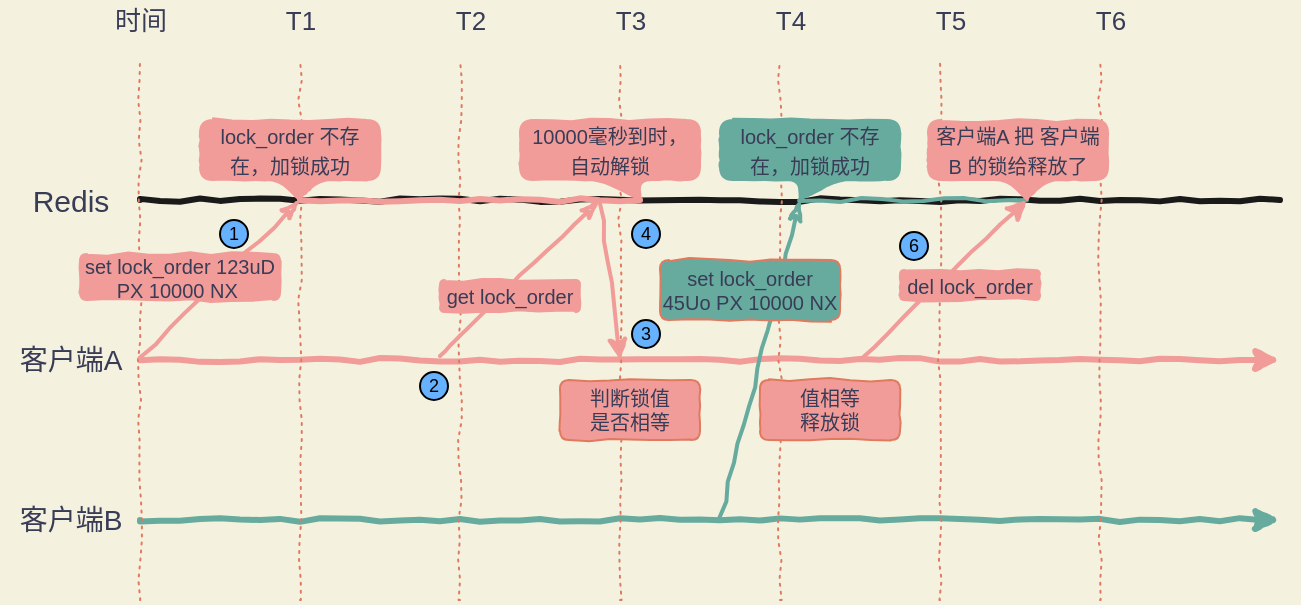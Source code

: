 <mxfile version="14.1.1" type="github">
  <diagram id="UJtLfIB6DYda1RLiv4Zx" name="Page-1">
    <mxGraphModel dx="815" dy="468" grid="1" gridSize="10" guides="1" tooltips="1" connect="1" arrows="1" fold="1" page="1" pageScale="1" pageWidth="1169" pageHeight="827" background="#F4F1DE" math="0" shadow="0">
      <root>
        <mxCell id="0" />
        <mxCell id="1" parent="0" />
        <mxCell id="1k8U-JNSFX3r7dmcErmA-2" value="" style="endArrow=none;html=1;strokeWidth=3;fontSize=10;comic=1;labelBackgroundColor=#F4F1DE;fontColor=#393C56;strokeColor=#1A1A1A;" edge="1" parent="1">
          <mxGeometry width="50" height="50" relative="1" as="geometry">
            <mxPoint x="160" y="360" as="sourcePoint" />
            <mxPoint x="730" y="360" as="targetPoint" />
          </mxGeometry>
        </mxCell>
        <mxCell id="1k8U-JNSFX3r7dmcErmA-3" value="&lt;font style=&quot;font-size: 15px&quot;&gt;Redis&lt;/font&gt;" style="text;html=1;align=center;verticalAlign=middle;resizable=0;points=[];autosize=1;fontSize=10;comic=1;fontColor=#393C56;" vertex="1" parent="1">
          <mxGeometry x="100" y="350" width="50" height="20" as="geometry" />
        </mxCell>
        <mxCell id="1k8U-JNSFX3r7dmcErmA-4" value="" style="endArrow=classic;html=1;strokeWidth=3;fontSize=10;comic=1;labelBackgroundColor=#F4F1DE;fontColor=#393C56;strokeColor=#F19C99;" edge="1" parent="1">
          <mxGeometry width="50" height="50" relative="1" as="geometry">
            <mxPoint x="160" y="440" as="sourcePoint" />
            <mxPoint x="730" y="440" as="targetPoint" />
          </mxGeometry>
        </mxCell>
        <mxCell id="1k8U-JNSFX3r7dmcErmA-5" value="" style="endArrow=classic;html=1;strokeWidth=3;fontSize=10;comic=1;labelBackgroundColor=#F4F1DE;fontColor=#393C56;strokeColor=#67AB9F;" edge="1" parent="1">
          <mxGeometry width="50" height="50" relative="1" as="geometry">
            <mxPoint x="160" y="520" as="sourcePoint" />
            <mxPoint x="730" y="520" as="targetPoint" />
          </mxGeometry>
        </mxCell>
        <mxCell id="1k8U-JNSFX3r7dmcErmA-6" value="&lt;span style=&quot;font-size: 14px&quot;&gt;客户端A&lt;/span&gt;" style="text;html=1;align=center;verticalAlign=middle;resizable=0;points=[];autosize=1;fontSize=10;comic=1;fontColor=#393C56;" vertex="1" parent="1">
          <mxGeometry x="90" y="430" width="70" height="20" as="geometry" />
        </mxCell>
        <mxCell id="1k8U-JNSFX3r7dmcErmA-7" value="&lt;span style=&quot;font-size: 14px&quot;&gt;客户端B&lt;/span&gt;" style="text;html=1;align=center;verticalAlign=middle;resizable=0;points=[];autosize=1;fontSize=10;comic=1;fontColor=#393C56;" vertex="1" parent="1">
          <mxGeometry x="90" y="510" width="70" height="20" as="geometry" />
        </mxCell>
        <mxCell id="1k8U-JNSFX3r7dmcErmA-8" value="" style="endArrow=none;dashed=1;html=1;dashPattern=1 3;strokeWidth=1;fontSize=10;comic=1;labelBackgroundColor=#F4F1DE;strokeColor=#E07A5F;fontColor=#393C56;" edge="1" parent="1">
          <mxGeometry width="50" height="50" relative="1" as="geometry">
            <mxPoint x="160" y="560" as="sourcePoint" />
            <mxPoint x="160" y="290" as="targetPoint" />
          </mxGeometry>
        </mxCell>
        <mxCell id="1k8U-JNSFX3r7dmcErmA-9" value="" style="endArrow=none;dashed=1;html=1;dashPattern=1 3;strokeWidth=1;fontSize=10;comic=1;labelBackgroundColor=#F4F1DE;strokeColor=#E07A5F;fontColor=#393C56;" edge="1" parent="1">
          <mxGeometry width="50" height="50" relative="1" as="geometry">
            <mxPoint x="240" y="560" as="sourcePoint" />
            <mxPoint x="240" y="290" as="targetPoint" />
          </mxGeometry>
        </mxCell>
        <mxCell id="1k8U-JNSFX3r7dmcErmA-10" value="" style="endArrow=none;dashed=1;html=1;dashPattern=1 3;strokeWidth=1;fontSize=10;comic=1;labelBackgroundColor=#F4F1DE;strokeColor=#E07A5F;fontColor=#393C56;" edge="1" parent="1">
          <mxGeometry width="50" height="50" relative="1" as="geometry">
            <mxPoint x="320" y="560" as="sourcePoint" />
            <mxPoint x="320" y="290" as="targetPoint" />
          </mxGeometry>
        </mxCell>
        <mxCell id="1k8U-JNSFX3r7dmcErmA-11" value="" style="endArrow=none;dashed=1;html=1;dashPattern=1 3;strokeWidth=1;fontSize=10;comic=1;labelBackgroundColor=#F4F1DE;strokeColor=#E07A5F;fontColor=#393C56;" edge="1" parent="1">
          <mxGeometry width="50" height="50" relative="1" as="geometry">
            <mxPoint x="560" y="560" as="sourcePoint" />
            <mxPoint x="560" y="290" as="targetPoint" />
          </mxGeometry>
        </mxCell>
        <mxCell id="1k8U-JNSFX3r7dmcErmA-12" value="" style="endArrow=none;dashed=1;html=1;dashPattern=1 3;strokeWidth=1;fontSize=10;comic=1;labelBackgroundColor=#F4F1DE;strokeColor=#E07A5F;fontColor=#393C56;" edge="1" parent="1">
          <mxGeometry width="50" height="50" relative="1" as="geometry">
            <mxPoint x="400" y="560" as="sourcePoint" />
            <mxPoint x="400" y="290" as="targetPoint" />
          </mxGeometry>
        </mxCell>
        <mxCell id="1k8U-JNSFX3r7dmcErmA-13" value="" style="endArrow=none;dashed=1;html=1;dashPattern=1 3;strokeWidth=1;fontSize=10;comic=1;labelBackgroundColor=#F4F1DE;strokeColor=#E07A5F;fontColor=#393C56;" edge="1" parent="1">
          <mxGeometry width="50" height="50" relative="1" as="geometry">
            <mxPoint x="480" y="560" as="sourcePoint" />
            <mxPoint x="480" y="290" as="targetPoint" />
          </mxGeometry>
        </mxCell>
        <mxCell id="1k8U-JNSFX3r7dmcErmA-14" value="" style="endArrow=none;dashed=1;html=1;dashPattern=1 3;strokeWidth=1;fontSize=10;comic=1;labelBackgroundColor=#F4F1DE;strokeColor=#E07A5F;fontColor=#393C56;" edge="1" parent="1">
          <mxGeometry width="50" height="50" relative="1" as="geometry">
            <mxPoint x="640" y="560" as="sourcePoint" />
            <mxPoint x="640" y="290" as="targetPoint" />
          </mxGeometry>
        </mxCell>
        <mxCell id="1k8U-JNSFX3r7dmcErmA-15" value="&lt;font style=&quot;font-size: 13px&quot;&gt;时间&lt;/font&gt;" style="text;html=1;align=center;verticalAlign=middle;resizable=0;points=[];autosize=1;fontSize=10;comic=1;fontColor=#393C56;" vertex="1" parent="1">
          <mxGeometry x="140" y="260" width="40" height="20" as="geometry" />
        </mxCell>
        <mxCell id="1k8U-JNSFX3r7dmcErmA-16" value="&lt;font size=&quot;2&quot;&gt;T1&lt;/font&gt;" style="text;html=1;align=center;verticalAlign=middle;resizable=0;points=[];autosize=1;fontSize=10;comic=1;fontColor=#393C56;" vertex="1" parent="1">
          <mxGeometry x="225" y="260" width="30" height="20" as="geometry" />
        </mxCell>
        <mxCell id="1k8U-JNSFX3r7dmcErmA-17" value="&lt;font size=&quot;2&quot;&gt;T2&lt;/font&gt;" style="text;html=1;align=center;verticalAlign=middle;resizable=0;points=[];autosize=1;fontSize=10;comic=1;fontColor=#393C56;" vertex="1" parent="1">
          <mxGeometry x="310" y="260" width="30" height="20" as="geometry" />
        </mxCell>
        <mxCell id="1k8U-JNSFX3r7dmcErmA-18" value="&lt;font size=&quot;2&quot;&gt;T3&lt;/font&gt;" style="text;html=1;align=center;verticalAlign=middle;resizable=0;points=[];autosize=1;fontSize=10;comic=1;fontColor=#393C56;" vertex="1" parent="1">
          <mxGeometry x="390" y="260" width="30" height="20" as="geometry" />
        </mxCell>
        <mxCell id="1k8U-JNSFX3r7dmcErmA-19" value="&lt;font size=&quot;2&quot;&gt;T4&lt;/font&gt;" style="text;html=1;align=center;verticalAlign=middle;resizable=0;points=[];autosize=1;fontSize=10;comic=1;fontColor=#393C56;" vertex="1" parent="1">
          <mxGeometry x="470" y="260" width="30" height="20" as="geometry" />
        </mxCell>
        <mxCell id="1k8U-JNSFX3r7dmcErmA-20" value="&lt;font size=&quot;2&quot;&gt;T5&lt;/font&gt;" style="text;html=1;align=center;verticalAlign=middle;resizable=0;points=[];autosize=1;fontSize=10;comic=1;fontColor=#393C56;" vertex="1" parent="1">
          <mxGeometry x="550" y="260" width="30" height="20" as="geometry" />
        </mxCell>
        <mxCell id="1k8U-JNSFX3r7dmcErmA-21" value="&lt;font size=&quot;2&quot;&gt;T6&lt;/font&gt;" style="text;html=1;align=center;verticalAlign=middle;resizable=0;points=[];autosize=1;fontSize=10;comic=1;fontColor=#393C56;" vertex="1" parent="1">
          <mxGeometry x="630" y="260" width="30" height="20" as="geometry" />
        </mxCell>
        <mxCell id="1k8U-JNSFX3r7dmcErmA-22" value="" style="endArrow=classicThin;html=1;strokeWidth=2;fontSize=10;endFill=0;comic=1;labelBackgroundColor=#F4F1DE;fontColor=#393C56;strokeColor=#67AB9F;" edge="1" parent="1">
          <mxGeometry width="50" height="50" relative="1" as="geometry">
            <mxPoint x="450" y="520" as="sourcePoint" />
            <mxPoint x="490" y="360" as="targetPoint" />
          </mxGeometry>
        </mxCell>
        <mxCell id="1k8U-JNSFX3r7dmcErmA-23" value="" style="endArrow=classicThin;html=1;strokeWidth=2;fontSize=10;endFill=0;comic=1;labelBackgroundColor=#F4F1DE;fontColor=#393C56;strokeColor=#F19C99;" edge="1" parent="1">
          <mxGeometry width="50" height="50" relative="1" as="geometry">
            <mxPoint x="310" y="438" as="sourcePoint" />
            <mxPoint x="390" y="360" as="targetPoint" />
            <Array as="points">
              <mxPoint x="330" y="418" />
            </Array>
          </mxGeometry>
        </mxCell>
        <mxCell id="1k8U-JNSFX3r7dmcErmA-24" value="" style="endArrow=classicThin;html=1;strokeWidth=2;fontSize=10;endFill=0;comic=1;labelBackgroundColor=#F4F1DE;fontColor=#393C56;strokeColor=#F19C99;" edge="1" parent="1">
          <mxGeometry width="50" height="50" relative="1" as="geometry">
            <mxPoint x="160" y="439" as="sourcePoint" />
            <mxPoint x="240" y="360" as="targetPoint" />
          </mxGeometry>
        </mxCell>
        <mxCell id="1k8U-JNSFX3r7dmcErmA-31" value="&lt;font style=&quot;font-size: 10px&quot;&gt;set lock_order 123uD PX 10000 NX&amp;nbsp;&lt;/font&gt;" style="rounded=1;whiteSpace=wrap;html=1;shadow=0;labelBackgroundColor=none;fontSize=10;align=center;comic=1;fontColor=#393C56;strokeColor=#F19C99;fillColor=#F19C99;" vertex="1" parent="1">
          <mxGeometry x="130" y="387" width="100" height="23" as="geometry" />
        </mxCell>
        <mxCell id="1k8U-JNSFX3r7dmcErmA-34" value="&lt;font style=&quot;font-size: 10px&quot;&gt;lock_order 不存在，加锁成功&lt;/font&gt;" style="shape=callout;whiteSpace=wrap;html=1;perimeter=calloutPerimeter;rounded=1;sketch=0;fontColor=#393C56;position2=0.55;comic=1;noLabel=0;base=20;size=10;position=0.44;arcSize=13;strokeColor=#F19C99;fillColor=#F19C99;" vertex="1" parent="1">
          <mxGeometry x="190" y="320" width="90" height="40" as="geometry" />
        </mxCell>
        <mxCell id="1k8U-JNSFX3r7dmcErmA-41" value="" style="endArrow=none;html=1;strokeWidth=3;fillColor=#F2CC8F;fontColor=#393C56;strokeColor=#F19C99;comic=1;" edge="1" parent="1">
          <mxGeometry width="50" height="50" relative="1" as="geometry">
            <mxPoint x="240" y="360" as="sourcePoint" />
            <mxPoint x="410" y="360" as="targetPoint" />
          </mxGeometry>
        </mxCell>
        <mxCell id="1k8U-JNSFX3r7dmcErmA-42" value="&lt;font style=&quot;font-size: 10px&quot;&gt;10000毫秒到时，&lt;br&gt;自动解锁&lt;/font&gt;" style="shape=callout;whiteSpace=wrap;html=1;perimeter=calloutPerimeter;rounded=1;sketch=0;fontColor=#393C56;position2=0.67;comic=1;noLabel=0;base=20;size=10;position=0.44;arcSize=13;strokeColor=#F19C99;fillColor=#F19C99;" vertex="1" parent="1">
          <mxGeometry x="350" y="320" width="90" height="40" as="geometry" />
        </mxCell>
        <mxCell id="1k8U-JNSFX3r7dmcErmA-44" value="&lt;font style=&quot;font-size: 10px&quot;&gt;get lock_order&lt;/font&gt;" style="rounded=1;whiteSpace=wrap;html=1;shadow=0;labelBackgroundColor=none;fontSize=9;align=center;comic=1;fontColor=#393C56;strokeColor=#F19C99;fillColor=#F19C99;imageWidth=24;horizontal=1;" vertex="1" parent="1">
          <mxGeometry x="310" y="400" width="70" height="16" as="geometry" />
        </mxCell>
        <mxCell id="1k8U-JNSFX3r7dmcErmA-47" value="" style="endArrow=classic;html=1;shadow=0;strokeWidth=2;fillColor=#F2CC8F;fontColor=#393C56;comic=1;strokeColor=#F19C99;" edge="1" parent="1">
          <mxGeometry width="50" height="50" relative="1" as="geometry">
            <mxPoint x="390" y="360" as="sourcePoint" />
            <mxPoint x="400" y="440" as="targetPoint" />
          </mxGeometry>
        </mxCell>
        <mxCell id="1k8U-JNSFX3r7dmcErmA-48" value="&lt;span&gt;判断锁值&lt;br&gt;是否相等&lt;br&gt;&lt;/span&gt;" style="rounded=1;whiteSpace=wrap;html=1;shadow=0;labelBackgroundColor=none;fontSize=10;align=center;comic=1;strokeColor=#E07A5F;fontColor=#393C56;fillColor=#F19C99;" vertex="1" parent="1">
          <mxGeometry x="370" y="450" width="70" height="30" as="geometry" />
        </mxCell>
        <mxCell id="1k8U-JNSFX3r7dmcErmA-49" value="&lt;font style=&quot;font-size: 10px&quot;&gt;set lock_order 45Uo PX 10000 NX&lt;/font&gt;" style="rounded=1;whiteSpace=wrap;html=1;shadow=0;labelBackgroundColor=none;fontSize=10;align=center;comic=1;strokeColor=#E07A5F;fontColor=#393C56;fillColor=#67AB9F;" vertex="1" parent="1">
          <mxGeometry x="420" y="390" width="90" height="30" as="geometry" />
        </mxCell>
        <mxCell id="1k8U-JNSFX3r7dmcErmA-50" value="" style="endArrow=none;html=1;shadow=0;strokeWidth=2;fillColor=#F2CC8F;fontColor=#393C56;comic=1;entryX=0;entryY=0;entryDx=49.5;entryDy=40;entryPerimeter=0;strokeColor=#67AB9F;exitX=0;exitY=0;exitDx=39.6;exitDy=40;exitPerimeter=0;" edge="1" parent="1" source="1k8U-JNSFX3r7dmcErmA-67" target="1k8U-JNSFX3r7dmcErmA-56">
          <mxGeometry width="50" height="50" relative="1" as="geometry">
            <mxPoint x="470" y="360" as="sourcePoint" />
            <mxPoint x="660" y="360" as="targetPoint" />
          </mxGeometry>
        </mxCell>
        <mxCell id="1k8U-JNSFX3r7dmcErmA-52" value="" style="endArrow=classic;html=1;shadow=0;strokeWidth=2;fillColor=#F2CC8F;fontColor=#393C56;strokeColor=#F19C99;comic=1;entryX=0;entryY=0;entryDx=49.5;entryDy=40;entryPerimeter=0;" edge="1" parent="1" target="1k8U-JNSFX3r7dmcErmA-56">
          <mxGeometry width="50" height="50" relative="1" as="geometry">
            <mxPoint x="520" y="440" as="sourcePoint" />
            <mxPoint x="600" y="360" as="targetPoint" />
          </mxGeometry>
        </mxCell>
        <mxCell id="1k8U-JNSFX3r7dmcErmA-54" value="&lt;font style=&quot;font-size: 10px&quot;&gt;del lock_order&lt;/font&gt;" style="rounded=1;whiteSpace=wrap;html=1;shadow=0;labelBackgroundColor=none;fontSize=10;align=center;comic=1;fontColor=#393C56;strokeColor=#F19C99;fillColor=#F19C99;" vertex="1" parent="1">
          <mxGeometry x="540" y="395" width="70" height="15" as="geometry" />
        </mxCell>
        <mxCell id="1k8U-JNSFX3r7dmcErmA-55" value="&lt;span&gt;值相等&lt;br&gt;释放锁&lt;br&gt;&lt;/span&gt;" style="rounded=1;whiteSpace=wrap;html=1;shadow=0;labelBackgroundColor=none;fontSize=10;align=center;comic=1;strokeColor=#E07A5F;fontColor=#393C56;fillColor=#F19C99;" vertex="1" parent="1">
          <mxGeometry x="470" y="450" width="70" height="30" as="geometry" />
        </mxCell>
        <mxCell id="1k8U-JNSFX3r7dmcErmA-56" value="&lt;font style=&quot;font-size: 10px&quot;&gt;客户端A 把 客户端B 的锁给释放了&lt;/font&gt;" style="shape=callout;whiteSpace=wrap;html=1;perimeter=calloutPerimeter;rounded=1;sketch=0;fontColor=#393C56;position2=0.55;comic=1;noLabel=0;base=20;size=10;position=0.44;arcSize=13;strokeColor=#F19C99;fillColor=#F19C99;" vertex="1" parent="1">
          <mxGeometry x="554" y="320" width="90" height="40" as="geometry" />
        </mxCell>
        <mxCell id="1k8U-JNSFX3r7dmcErmA-58" value="1" style="ellipse;whiteSpace=wrap;html=1;aspect=fixed;rounded=1;comic=1;sketch=0;fontSize=9;align=center;fillColor=#66B2FF;" vertex="1" parent="1">
          <mxGeometry x="200" y="370" width="14" height="14" as="geometry" />
        </mxCell>
        <mxCell id="1k8U-JNSFX3r7dmcErmA-61" value="6" style="ellipse;whiteSpace=wrap;html=1;aspect=fixed;rounded=1;comic=1;sketch=0;fontSize=9;align=center;fillColor=#66B2FF;" vertex="1" parent="1">
          <mxGeometry x="540" y="376" width="14" height="14" as="geometry" />
        </mxCell>
        <mxCell id="1k8U-JNSFX3r7dmcErmA-62" value="5" style="ellipse;whiteSpace=wrap;html=1;aspect=fixed;rounded=1;comic=1;sketch=0;fontSize=9;align=center;fillColor=#66B2FF;" vertex="1" parent="1">
          <mxGeometry x="460" y="336" width="14" height="14" as="geometry" />
        </mxCell>
        <mxCell id="1k8U-JNSFX3r7dmcErmA-63" value="4" style="ellipse;whiteSpace=wrap;html=1;aspect=fixed;rounded=1;comic=1;sketch=0;fontSize=9;align=center;fillColor=#66B2FF;" vertex="1" parent="1">
          <mxGeometry x="406" y="370" width="14" height="14" as="geometry" />
        </mxCell>
        <mxCell id="1k8U-JNSFX3r7dmcErmA-64" value="3" style="ellipse;whiteSpace=wrap;html=1;aspect=fixed;rounded=1;comic=1;sketch=0;fontSize=9;align=center;fillColor=#66B2FF;" vertex="1" parent="1">
          <mxGeometry x="406" y="420" width="14" height="14" as="geometry" />
        </mxCell>
        <mxCell id="1k8U-JNSFX3r7dmcErmA-65" value="2" style="ellipse;whiteSpace=wrap;html=1;aspect=fixed;rounded=1;comic=1;sketch=0;fontSize=9;align=center;fillColor=#66B2FF;" vertex="1" parent="1">
          <mxGeometry x="300" y="446" width="14" height="14" as="geometry" />
        </mxCell>
        <mxCell id="1k8U-JNSFX3r7dmcErmA-67" value="&lt;font size=&quot;1&quot;&gt;lock_order 不存在，加锁成功&lt;/font&gt;" style="shape=callout;whiteSpace=wrap;html=1;perimeter=calloutPerimeter;rounded=1;sketch=0;fontColor=#393C56;position2=0.44;comic=1;noLabel=0;base=20;size=10;position=0.44;arcSize=13;fillColor=#67AB9F;strokeColor=#67AB9F;" vertex="1" parent="1">
          <mxGeometry x="450" y="320" width="90" height="40" as="geometry" />
        </mxCell>
      </root>
    </mxGraphModel>
  </diagram>
</mxfile>
